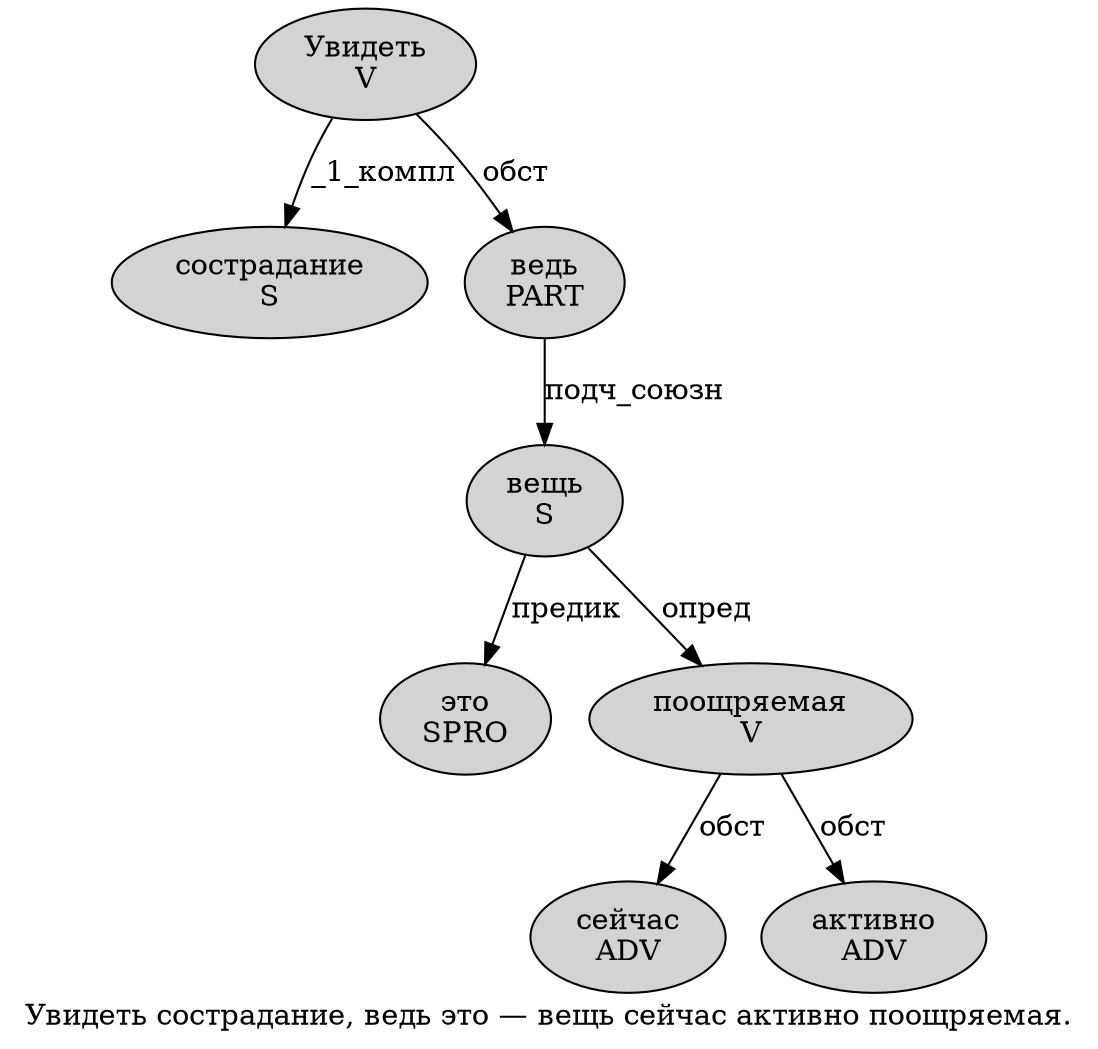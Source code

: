 digraph SENTENCE_617 {
	graph [label="Увидеть сострадание, ведь это — вещь сейчас активно поощряемая."]
	node [style=filled]
		0 [label="Увидеть
V" color="" fillcolor=lightgray penwidth=1 shape=ellipse]
		1 [label="сострадание
S" color="" fillcolor=lightgray penwidth=1 shape=ellipse]
		3 [label="ведь
PART" color="" fillcolor=lightgray penwidth=1 shape=ellipse]
		4 [label="это
SPRO" color="" fillcolor=lightgray penwidth=1 shape=ellipse]
		6 [label="вещь
S" color="" fillcolor=lightgray penwidth=1 shape=ellipse]
		7 [label="сейчас
ADV" color="" fillcolor=lightgray penwidth=1 shape=ellipse]
		8 [label="активно
ADV" color="" fillcolor=lightgray penwidth=1 shape=ellipse]
		9 [label="поощряемая
V" color="" fillcolor=lightgray penwidth=1 shape=ellipse]
			3 -> 6 [label="подч_союзн"]
			9 -> 7 [label="обст"]
			9 -> 8 [label="обст"]
			0 -> 1 [label="_1_компл"]
			0 -> 3 [label="обст"]
			6 -> 4 [label="предик"]
			6 -> 9 [label="опред"]
}